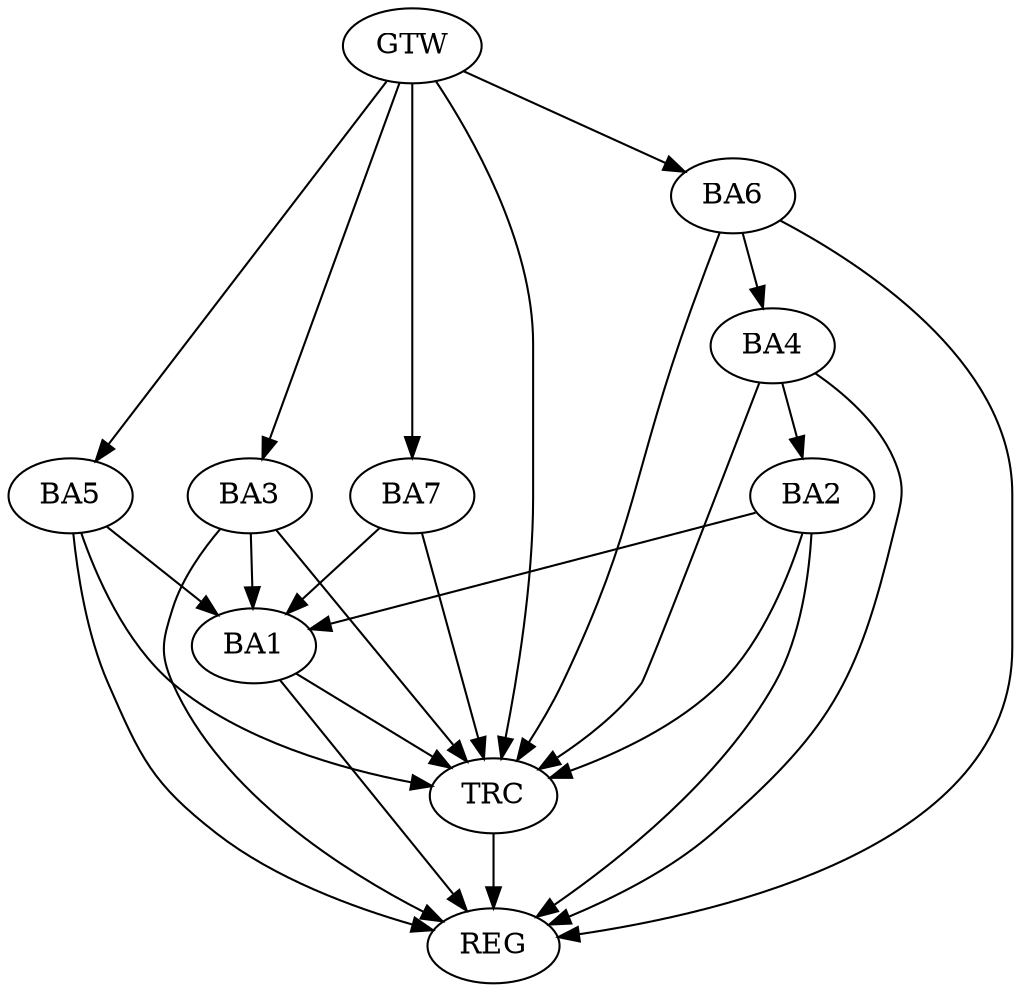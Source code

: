 strict digraph G {
  BA1 [ label="BA1" ];
  BA2 [ label="BA2" ];
  BA3 [ label="BA3" ];
  BA4 [ label="BA4" ];
  BA5 [ label="BA5" ];
  BA6 [ label="BA6" ];
  BA7 [ label="BA7" ];
  GTW [ label="GTW" ];
  REG [ label="REG" ];
  TRC [ label="TRC" ];
  BA2 -> BA1;
  BA3 -> BA1;
  BA4 -> BA2;
  BA5 -> BA1;
  BA6 -> BA4;
  BA7 -> BA1;
  GTW -> BA3;
  GTW -> BA5;
  GTW -> BA6;
  GTW -> BA7;
  BA1 -> REG;
  BA2 -> REG;
  BA3 -> REG;
  BA4 -> REG;
  BA5 -> REG;
  BA6 -> REG;
  BA1 -> TRC;
  BA2 -> TRC;
  BA3 -> TRC;
  BA4 -> TRC;
  BA5 -> TRC;
  BA6 -> TRC;
  BA7 -> TRC;
  GTW -> TRC;
  TRC -> REG;
}
